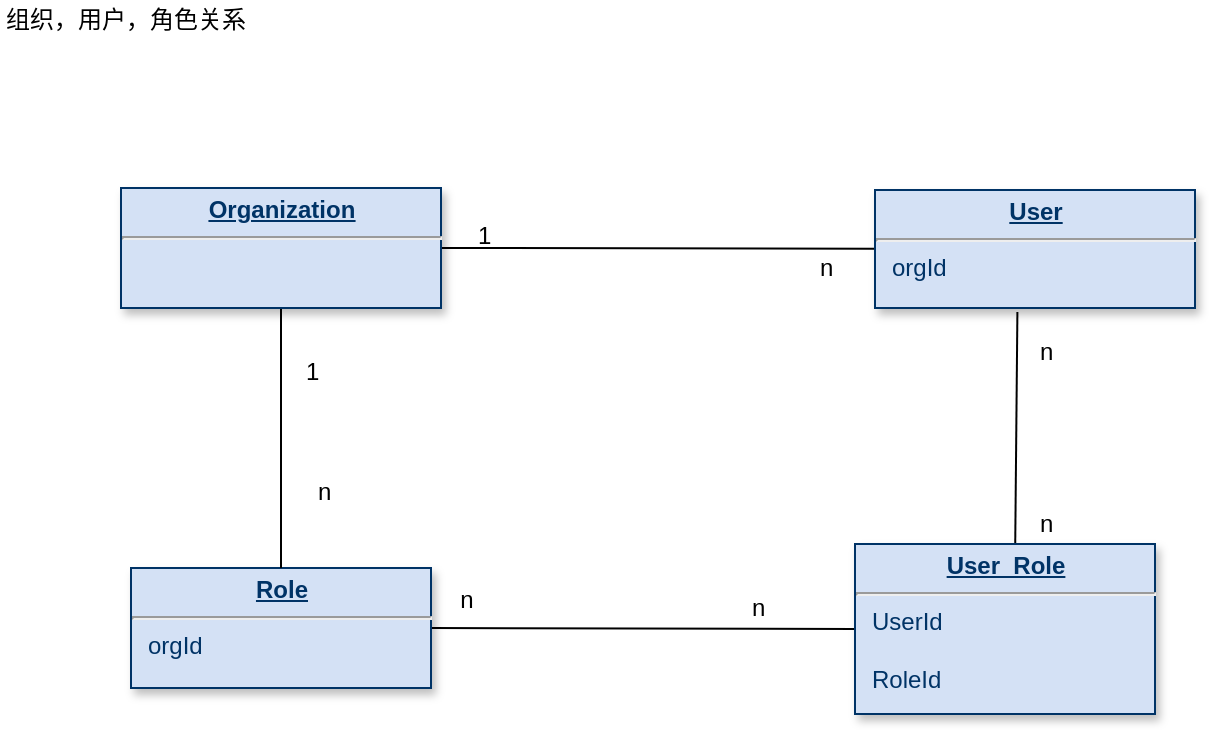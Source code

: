 <mxfile version="10.6.5" type="github"><diagram name="Page-1" id="efa7a0a1-bf9b-a30e-e6df-94a7791c09e9"><mxGraphModel dx="1010" dy="550" grid="1" gridSize="10" guides="1" tooltips="1" connect="1" arrows="1" fold="1" page="1" pageScale="1" pageWidth="826" pageHeight="1169" background="#ffffff" math="0" shadow="0"><root><mxCell id="0"/><mxCell id="1" parent="0"/><mxCell id="_-ubuEPLGq2mN6NwcCIU-130" style="edgeStyle=none;rounded=0;orthogonalLoop=1;jettySize=auto;html=1;exitX=1;exitY=0.5;exitDx=0;exitDy=0;entryX=0;entryY=0.5;entryDx=0;entryDy=0;startArrow=none;startFill=0;endArrow=none;endFill=0;strokeWidth=1;" edge="1" parent="1" source="19" target="_-ubuEPLGq2mN6NwcCIU-139"><mxGeometry relative="1" as="geometry"><mxPoint x="509.5" y="655" as="targetPoint"/></mxGeometry></mxCell><mxCell id="_-ubuEPLGq2mN6NwcCIU-134" value="n" style="text;html=1;resizable=0;points=[];align=center;verticalAlign=middle;labelBackgroundColor=#ffffff;" vertex="1" connectable="0" parent="_-ubuEPLGq2mN6NwcCIU-130"><mxGeometry x="-0.124" y="-2" relative="1" as="geometry"><mxPoint x="-76" y="-16.5" as="offset"/></mxGeometry></mxCell><mxCell id="19" value="&lt;p style=&quot;margin: 0px ; margin-top: 4px ; text-align: center ; text-decoration: underline&quot;&gt;&lt;strong&gt;Role&lt;/strong&gt;&lt;/p&gt;&lt;hr&gt;&lt;p style=&quot;margin: 0px ; margin-left: 8px&quot;&gt;orgId&lt;/p&gt;" style="verticalAlign=top;align=left;overflow=fill;fontSize=12;fontFamily=Helvetica;html=1;strokeColor=#003366;shadow=1;fillColor=#D4E1F5;fontColor=#003366" parent="1" vertex="1"><mxGeometry x="147.5" y="620" width="150" height="60" as="geometry"/></mxCell><mxCell id="_-ubuEPLGq2mN6NwcCIU-120" style="edgeStyle=orthogonalEdgeStyle;rounded=0;orthogonalLoop=1;jettySize=auto;html=1;exitX=0.5;exitY=1;exitDx=0;exitDy=0;entryX=0.5;entryY=0;entryDx=0;entryDy=0;strokeWidth=1;startArrow=none;startFill=0;endArrow=none;endFill=0;" edge="1" parent="1" source="20" target="19"><mxGeometry relative="1" as="geometry"/></mxCell><mxCell id="_-ubuEPLGq2mN6NwcCIU-121" style="rounded=0;orthogonalLoop=1;jettySize=auto;html=1;exitX=1;exitY=0.5;exitDx=0;exitDy=0;endArrow=none;endFill=0;" edge="1" parent="1" source="20" target="22"><mxGeometry relative="1" as="geometry"/></mxCell><mxCell id="20" value="&lt;p style=&quot;margin: 0px ; margin-top: 4px ; text-align: center ; text-decoration: underline&quot;&gt;&lt;b&gt;&lt;u&gt;Organization&lt;/u&gt;&lt;/b&gt;&lt;br&gt;&lt;/p&gt;&lt;hr&gt;&lt;p style=&quot;margin: 0px ; margin-left: 8px&quot;&gt;&lt;br&gt;&lt;/p&gt;" style="verticalAlign=top;align=left;overflow=fill;fontSize=12;fontFamily=Helvetica;html=1;strokeColor=#003366;shadow=1;fillColor=#D4E1F5;fontColor=#003366" parent="1" vertex="1"><mxGeometry x="142.5" y="430" width="160" height="60" as="geometry"/></mxCell><mxCell id="22" value="&lt;p style=&quot;margin: 0px ; margin-top: 4px ; text-align: center ; text-decoration: underline&quot;&gt;&lt;strong&gt;User&lt;/strong&gt;&lt;/p&gt;&lt;hr&gt;&lt;p style=&quot;margin: 0px ; margin-left: 8px&quot;&gt;orgId&lt;/p&gt;" style="verticalAlign=top;align=left;overflow=fill;fontSize=12;fontFamily=Helvetica;html=1;strokeColor=#003366;shadow=1;fillColor=#D4E1F5;fontColor=#003366" parent="1" vertex="1"><mxGeometry x="519.5" y="431" width="160" height="59" as="geometry"/></mxCell><mxCell id="_-ubuEPLGq2mN6NwcCIU-122" value="1" style="text;html=1;resizable=0;points=[];autosize=1;align=left;verticalAlign=top;spacingTop=-4;" vertex="1" parent="1"><mxGeometry x="232.5" y="512" width="20" height="20" as="geometry"/></mxCell><mxCell id="_-ubuEPLGq2mN6NwcCIU-123" value="n" style="text;html=1;resizable=0;points=[];autosize=1;align=left;verticalAlign=top;spacingTop=-4;" vertex="1" parent="1"><mxGeometry x="238.5" y="572" width="20" height="20" as="geometry"/></mxCell><mxCell id="_-ubuEPLGq2mN6NwcCIU-126" value="1" style="text;html=1;resizable=0;points=[];autosize=1;align=left;verticalAlign=top;spacingTop=-4;" vertex="1" parent="1"><mxGeometry x="318.5" y="444" width="20" height="20" as="geometry"/></mxCell><mxCell id="_-ubuEPLGq2mN6NwcCIU-127" value="n" style="text;html=1;resizable=0;points=[];autosize=1;align=left;verticalAlign=top;spacingTop=-4;" vertex="1" parent="1"><mxGeometry x="489.5" y="460" width="20" height="20" as="geometry"/></mxCell><mxCell id="_-ubuEPLGq2mN6NwcCIU-131" style="rounded=0;orthogonalLoop=1;jettySize=auto;html=1;exitX=0.5;exitY=0;exitDx=0;exitDy=0;endArrow=none;endFill=0;entryX=0.445;entryY=1.034;entryDx=0;entryDy=0;entryPerimeter=0;" edge="1" parent="1" target="22"><mxGeometry relative="1" as="geometry"><mxPoint x="589.5" y="620" as="sourcePoint"/><mxPoint x="549.5" y="470.374" as="targetPoint"/></mxGeometry></mxCell><mxCell id="_-ubuEPLGq2mN6NwcCIU-132" value="n" style="text;html=1;resizable=0;points=[];autosize=1;align=left;verticalAlign=top;spacingTop=-4;" vertex="1" parent="1"><mxGeometry x="599.5" y="502" width="20" height="20" as="geometry"/></mxCell><mxCell id="_-ubuEPLGq2mN6NwcCIU-133" value="n" style="text;html=1;resizable=0;points=[];autosize=1;align=left;verticalAlign=top;spacingTop=-4;" vertex="1" parent="1"><mxGeometry x="599.5" y="588" width="20" height="20" as="geometry"/></mxCell><mxCell id="_-ubuEPLGq2mN6NwcCIU-135" value="n" style="text;html=1;resizable=0;points=[];autosize=1;align=left;verticalAlign=top;spacingTop=-4;" vertex="1" parent="1"><mxGeometry x="455.5" y="630" width="20" height="20" as="geometry"/></mxCell><mxCell id="_-ubuEPLGq2mN6NwcCIU-139" value="&lt;p style=&quot;margin: 0px ; margin-top: 4px ; text-align: center ; text-decoration: underline&quot;&gt;&lt;strong&gt;User_Role&lt;/strong&gt;&lt;/p&gt;&lt;hr&gt;&lt;p style=&quot;margin: 0px ; margin-left: 8px&quot;&gt;UserId&lt;/p&gt;&lt;p style=&quot;margin: 0px ; margin-left: 8px&quot;&gt;&lt;br&gt;&lt;/p&gt;&lt;p style=&quot;margin: 0px ; margin-left: 8px&quot;&gt;RoleId&lt;/p&gt;" style="verticalAlign=top;align=left;overflow=fill;fontSize=12;fontFamily=Helvetica;html=1;strokeColor=#003366;shadow=1;fillColor=#D4E1F5;fontColor=#003366" vertex="1" parent="1"><mxGeometry x="509.5" y="608" width="150" height="85" as="geometry"/></mxCell><mxCell id="_-ubuEPLGq2mN6NwcCIU-142" value="组织，用户，角色关系" style="text;html=1;resizable=0;points=[];autosize=1;align=left;verticalAlign=top;spacingTop=-4;" vertex="1" parent="1"><mxGeometry x="82.5" y="336" width="140" height="20" as="geometry"/></mxCell></root></mxGraphModel></diagram></mxfile>
